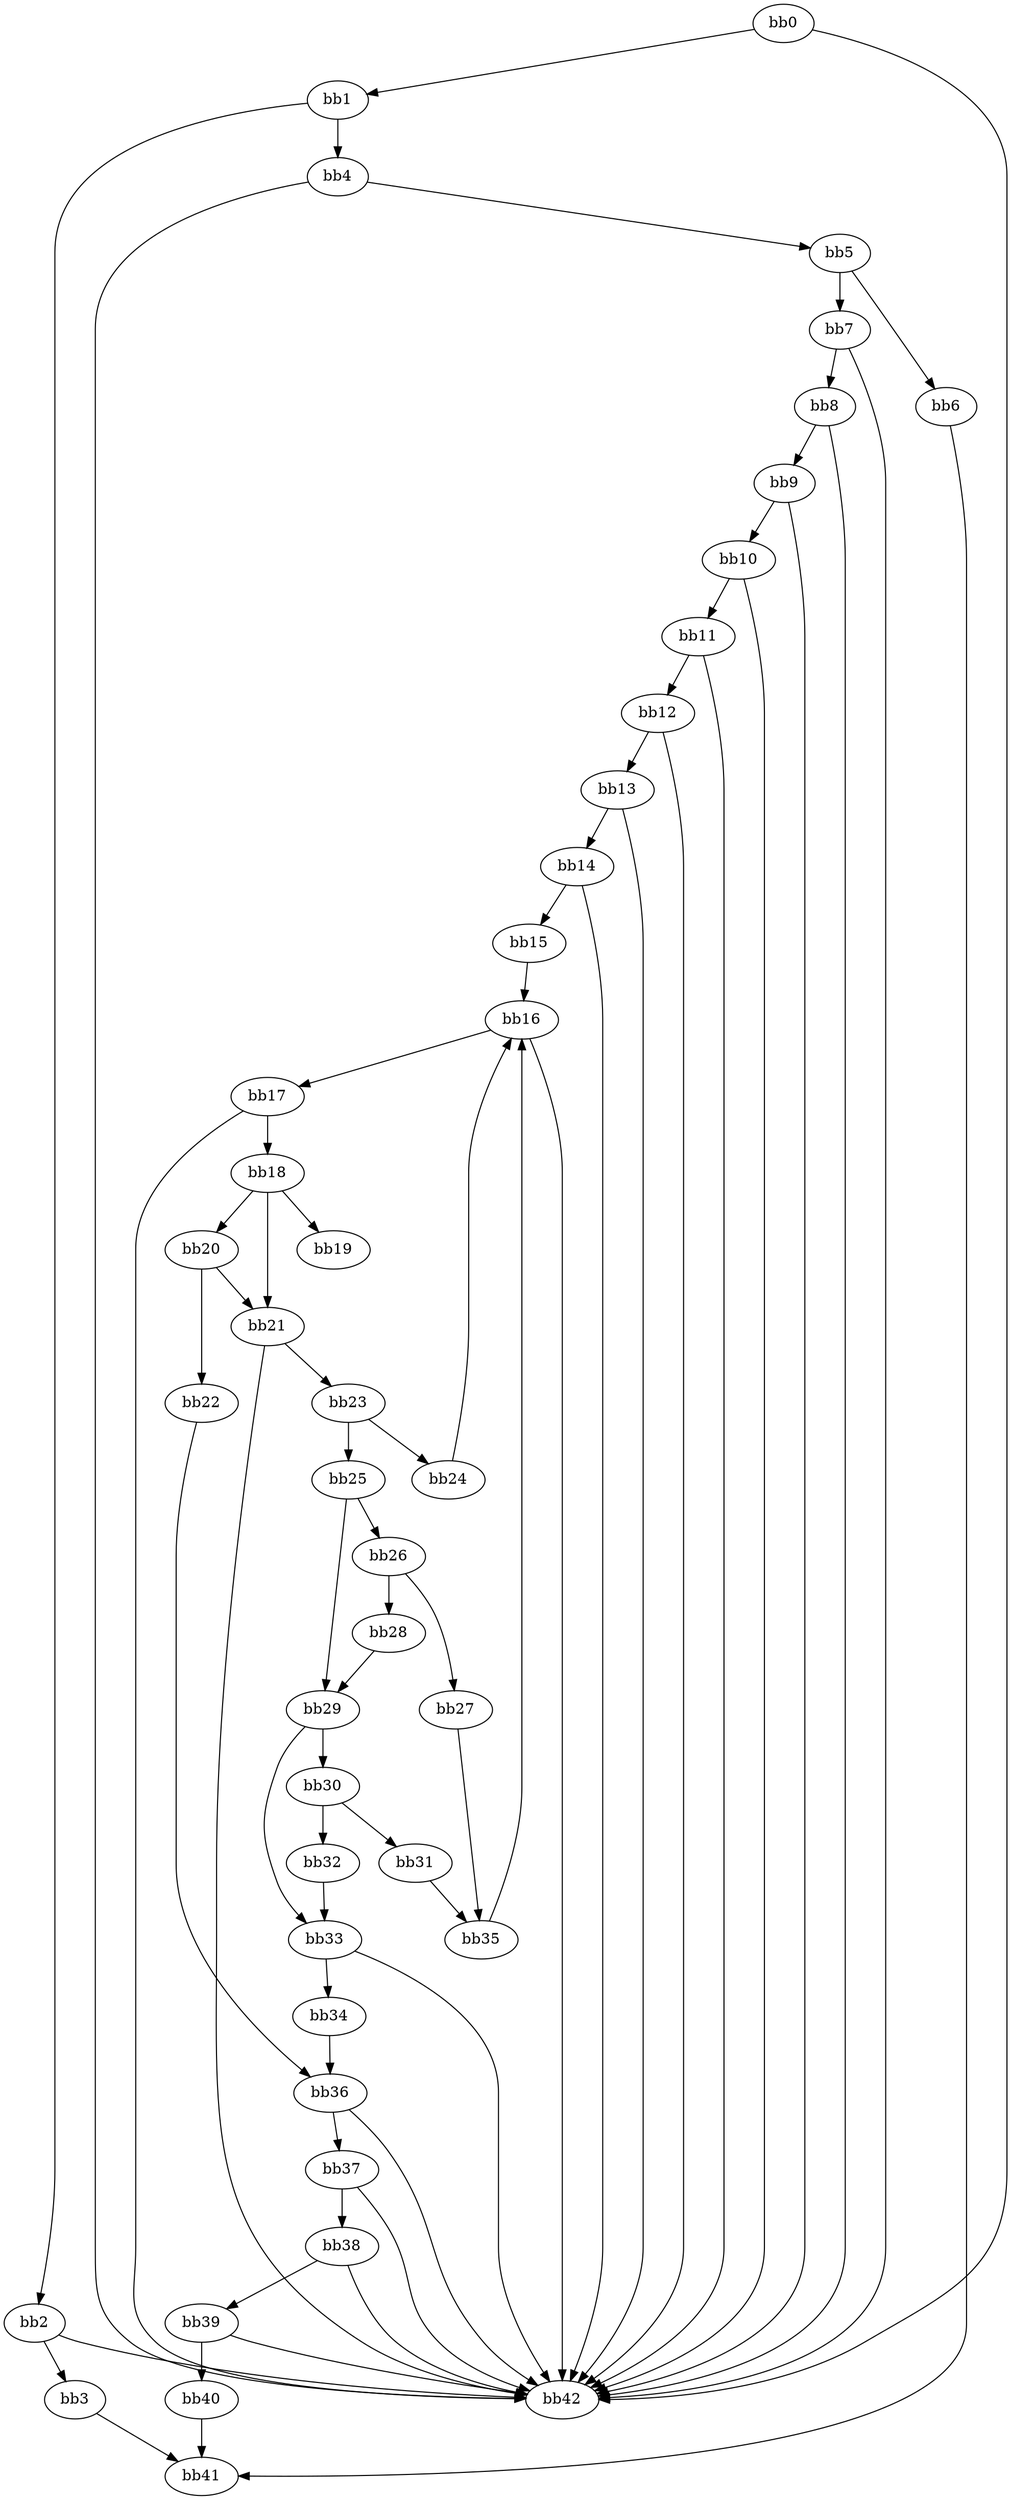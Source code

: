 digraph {
    0 [ label = "bb0\l" ]
    1 [ label = "bb1\l" ]
    2 [ label = "bb2\l" ]
    3 [ label = "bb3\l" ]
    4 [ label = "bb4\l" ]
    5 [ label = "bb5\l" ]
    6 [ label = "bb6\l" ]
    7 [ label = "bb7\l" ]
    8 [ label = "bb8\l" ]
    9 [ label = "bb9\l" ]
    10 [ label = "bb10\l" ]
    11 [ label = "bb11\l" ]
    12 [ label = "bb12\l" ]
    13 [ label = "bb13\l" ]
    14 [ label = "bb14\l" ]
    15 [ label = "bb15\l" ]
    16 [ label = "bb16\l" ]
    17 [ label = "bb17\l" ]
    18 [ label = "bb18\l" ]
    19 [ label = "bb19\l" ]
    20 [ label = "bb20\l" ]
    21 [ label = "bb21\l" ]
    22 [ label = "bb22\l" ]
    23 [ label = "bb23\l" ]
    24 [ label = "bb24\l" ]
    25 [ label = "bb25\l" ]
    26 [ label = "bb26\l" ]
    27 [ label = "bb27\l" ]
    28 [ label = "bb28\l" ]
    29 [ label = "bb29\l" ]
    30 [ label = "bb30\l" ]
    31 [ label = "bb31\l" ]
    32 [ label = "bb32\l" ]
    33 [ label = "bb33\l" ]
    34 [ label = "bb34\l" ]
    35 [ label = "bb35\l" ]
    36 [ label = "bb36\l" ]
    37 [ label = "bb37\l" ]
    38 [ label = "bb38\l" ]
    39 [ label = "bb39\l" ]
    40 [ label = "bb40\l" ]
    41 [ label = "bb41\l" ]
    42 [ label = "bb42\l" ]
    0 -> 1 [ ]
    0 -> 42 [ ]
    1 -> 2 [ ]
    1 -> 4 [ ]
    2 -> 3 [ ]
    2 -> 42 [ ]
    3 -> 41 [ ]
    4 -> 5 [ ]
    4 -> 42 [ ]
    5 -> 6 [ ]
    5 -> 7 [ ]
    6 -> 41 [ ]
    7 -> 8 [ ]
    7 -> 42 [ ]
    8 -> 9 [ ]
    8 -> 42 [ ]
    9 -> 10 [ ]
    9 -> 42 [ ]
    10 -> 11 [ ]
    10 -> 42 [ ]
    11 -> 12 [ ]
    11 -> 42 [ ]
    12 -> 13 [ ]
    12 -> 42 [ ]
    13 -> 14 [ ]
    13 -> 42 [ ]
    14 -> 15 [ ]
    14 -> 42 [ ]
    15 -> 16 [ ]
    16 -> 17 [ ]
    16 -> 42 [ ]
    17 -> 18 [ ]
    17 -> 42 [ ]
    18 -> 19 [ ]
    18 -> 20 [ ]
    18 -> 21 [ ]
    20 -> 21 [ ]
    20 -> 22 [ ]
    21 -> 23 [ ]
    21 -> 42 [ ]
    22 -> 36 [ ]
    23 -> 24 [ ]
    23 -> 25 [ ]
    24 -> 16 [ ]
    25 -> 26 [ ]
    25 -> 29 [ ]
    26 -> 27 [ ]
    26 -> 28 [ ]
    27 -> 35 [ ]
    28 -> 29 [ ]
    29 -> 30 [ ]
    29 -> 33 [ ]
    30 -> 31 [ ]
    30 -> 32 [ ]
    31 -> 35 [ ]
    32 -> 33 [ ]
    33 -> 34 [ ]
    33 -> 42 [ ]
    34 -> 36 [ ]
    35 -> 16 [ ]
    36 -> 37 [ ]
    36 -> 42 [ ]
    37 -> 38 [ ]
    37 -> 42 [ ]
    38 -> 39 [ ]
    38 -> 42 [ ]
    39 -> 40 [ ]
    39 -> 42 [ ]
    40 -> 41 [ ]
}

